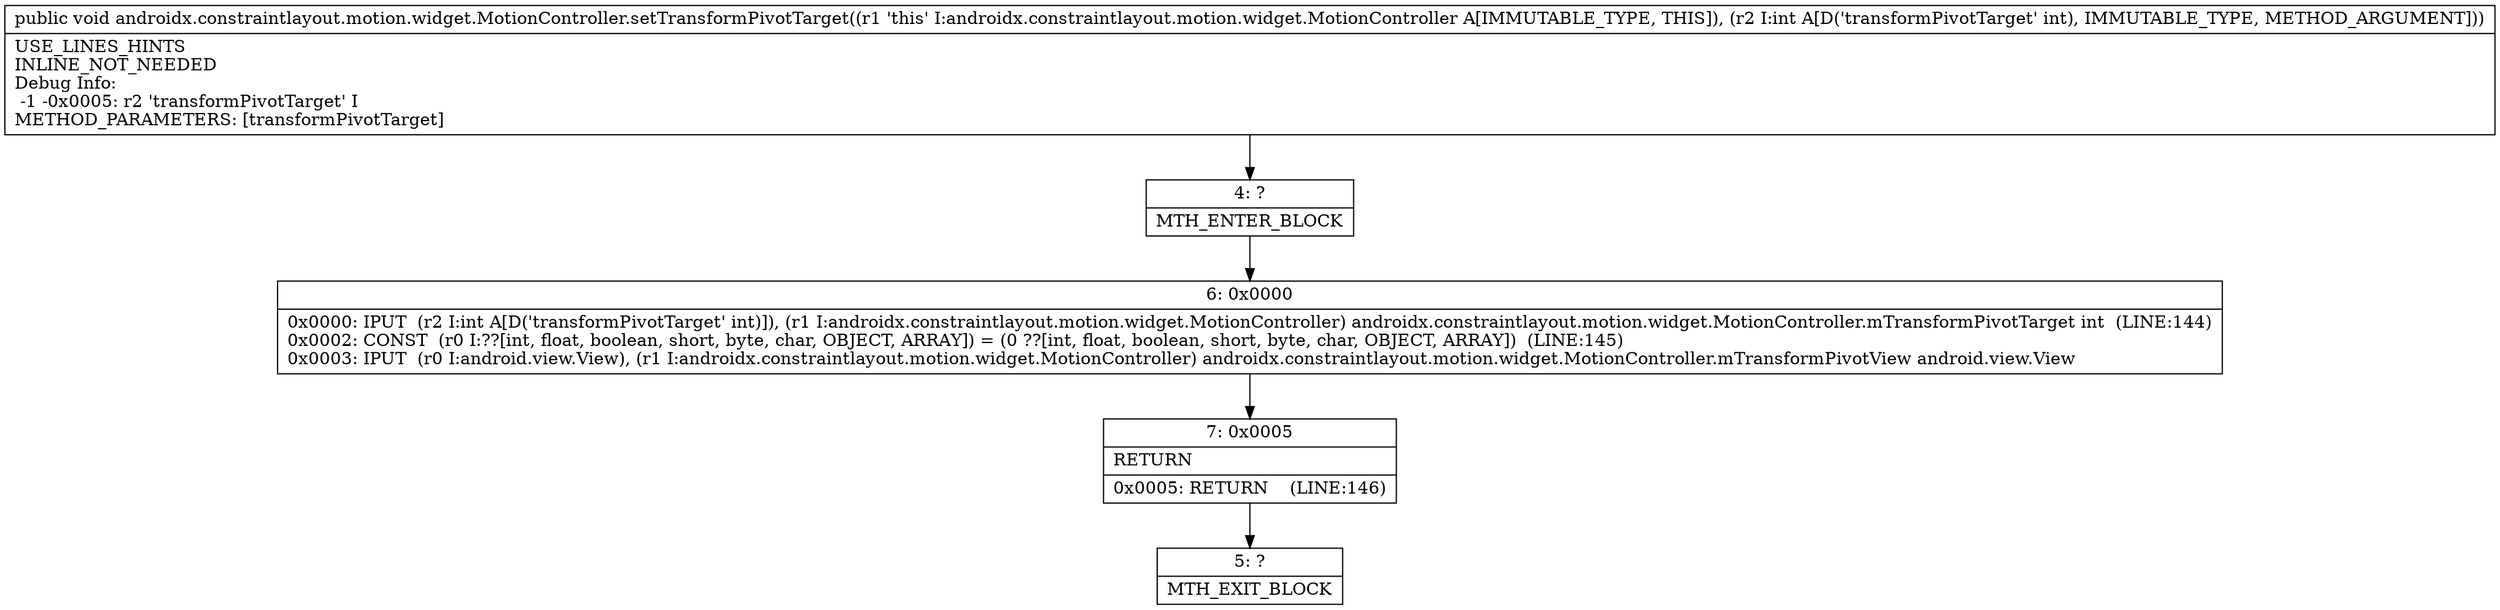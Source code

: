digraph "CFG forandroidx.constraintlayout.motion.widget.MotionController.setTransformPivotTarget(I)V" {
Node_4 [shape=record,label="{4\:\ ?|MTH_ENTER_BLOCK\l}"];
Node_6 [shape=record,label="{6\:\ 0x0000|0x0000: IPUT  (r2 I:int A[D('transformPivotTarget' int)]), (r1 I:androidx.constraintlayout.motion.widget.MotionController) androidx.constraintlayout.motion.widget.MotionController.mTransformPivotTarget int  (LINE:144)\l0x0002: CONST  (r0 I:??[int, float, boolean, short, byte, char, OBJECT, ARRAY]) = (0 ??[int, float, boolean, short, byte, char, OBJECT, ARRAY])  (LINE:145)\l0x0003: IPUT  (r0 I:android.view.View), (r1 I:androidx.constraintlayout.motion.widget.MotionController) androidx.constraintlayout.motion.widget.MotionController.mTransformPivotView android.view.View \l}"];
Node_7 [shape=record,label="{7\:\ 0x0005|RETURN\l|0x0005: RETURN    (LINE:146)\l}"];
Node_5 [shape=record,label="{5\:\ ?|MTH_EXIT_BLOCK\l}"];
MethodNode[shape=record,label="{public void androidx.constraintlayout.motion.widget.MotionController.setTransformPivotTarget((r1 'this' I:androidx.constraintlayout.motion.widget.MotionController A[IMMUTABLE_TYPE, THIS]), (r2 I:int A[D('transformPivotTarget' int), IMMUTABLE_TYPE, METHOD_ARGUMENT]))  | USE_LINES_HINTS\lINLINE_NOT_NEEDED\lDebug Info:\l  \-1 \-0x0005: r2 'transformPivotTarget' I\lMETHOD_PARAMETERS: [transformPivotTarget]\l}"];
MethodNode -> Node_4;Node_4 -> Node_6;
Node_6 -> Node_7;
Node_7 -> Node_5;
}

